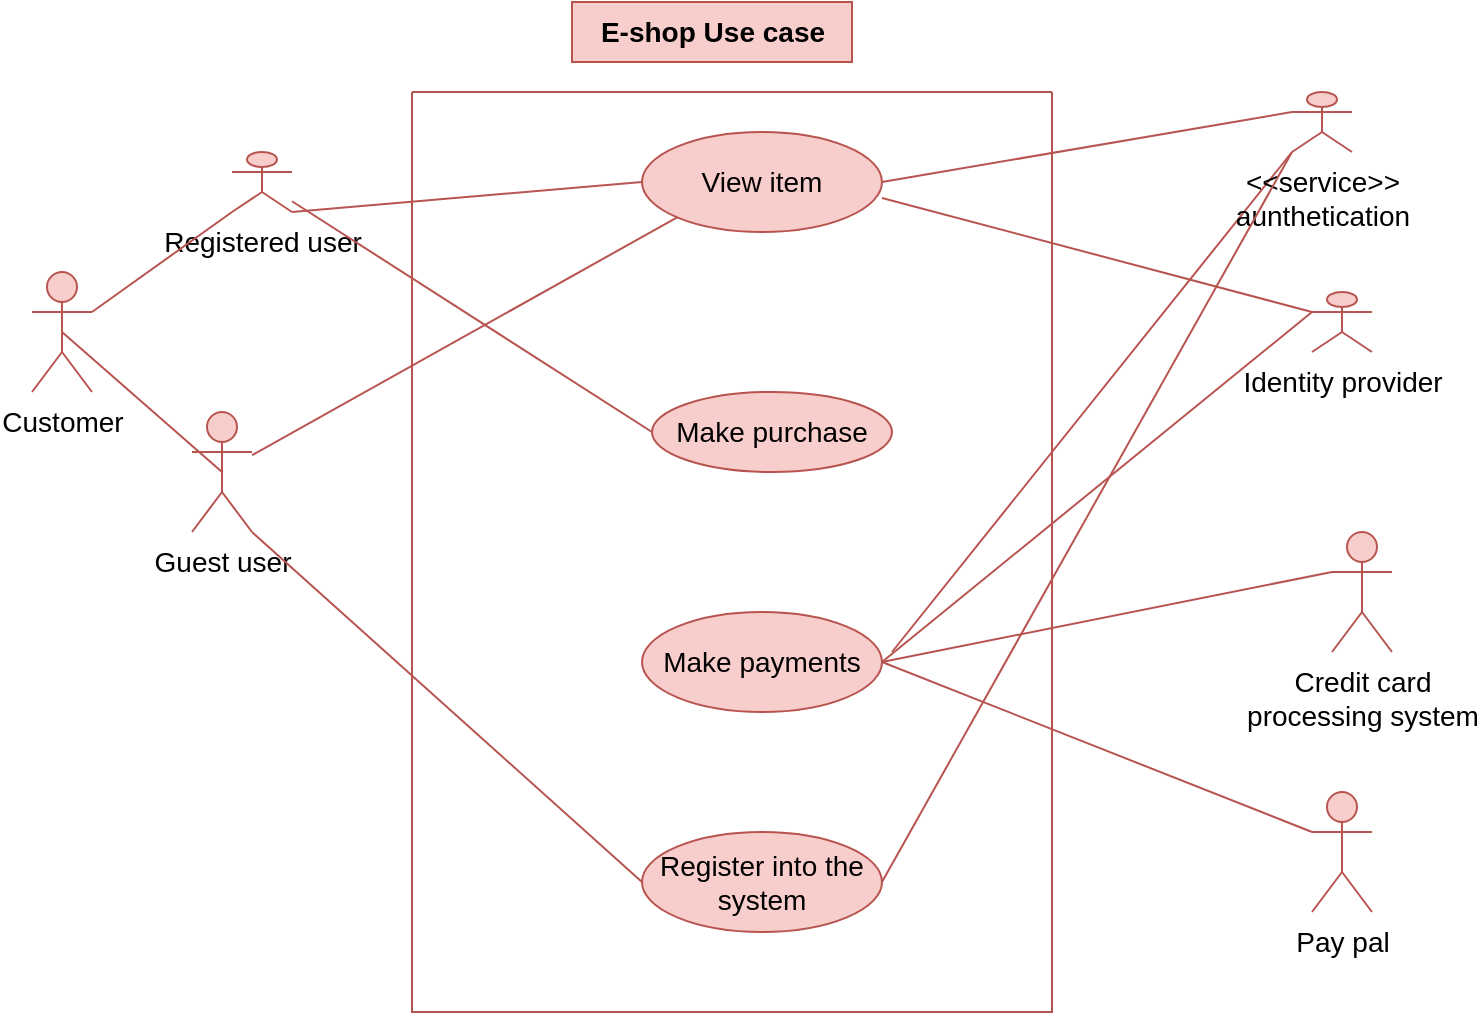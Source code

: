 <mxfile version="20.5.3" type="device"><diagram id="ryVbWSiCIsNhosIu-_Nz" name="Page-1"><mxGraphModel dx="1718" dy="450" grid="1" gridSize="10" guides="1" tooltips="1" connect="1" arrows="1" fold="1" page="1" pageScale="1" pageWidth="850" pageHeight="1100" math="0" shadow="0"><root><mxCell id="0"/><mxCell id="1" parent="0"/><mxCell id="wFrRd7Ay3_wPQPWujCK9-1" value="" style="swimlane;startSize=0;fillColor=#f8cecc;strokeColor=#b85450;" vertex="1" parent="1"><mxGeometry x="200" y="60" width="320" height="460" as="geometry"/></mxCell><mxCell id="wFrRd7Ay3_wPQPWujCK9-7" value="View item" style="ellipse;whiteSpace=wrap;html=1;fontSize=14;fillColor=#f8cecc;strokeColor=#b85450;" vertex="1" parent="wFrRd7Ay3_wPQPWujCK9-1"><mxGeometry x="115" y="20" width="120" height="50" as="geometry"/></mxCell><mxCell id="wFrRd7Ay3_wPQPWujCK9-8" value="Make purchase" style="ellipse;whiteSpace=wrap;html=1;fontSize=14;fillColor=#f8cecc;strokeColor=#b85450;" vertex="1" parent="wFrRd7Ay3_wPQPWujCK9-1"><mxGeometry x="120" y="150" width="120" height="40" as="geometry"/></mxCell><mxCell id="wFrRd7Ay3_wPQPWujCK9-17" value="Make payments" style="ellipse;whiteSpace=wrap;html=1;fontSize=14;fillColor=#f8cecc;strokeColor=#b85450;" vertex="1" parent="wFrRd7Ay3_wPQPWujCK9-1"><mxGeometry x="115" y="260" width="120" height="50" as="geometry"/></mxCell><mxCell id="wFrRd7Ay3_wPQPWujCK9-18" value="Register into the system" style="ellipse;whiteSpace=wrap;html=1;fontSize=14;fillColor=#f8cecc;strokeColor=#b85450;" vertex="1" parent="wFrRd7Ay3_wPQPWujCK9-1"><mxGeometry x="115" y="370" width="120" height="50" as="geometry"/></mxCell><mxCell id="wFrRd7Ay3_wPQPWujCK9-27" value="" style="endArrow=none;html=1;rounded=0;fontSize=14;entryX=0;entryY=1;entryDx=0;entryDy=0;entryPerimeter=0;fillColor=#f8cecc;strokeColor=#b85450;" edge="1" parent="wFrRd7Ay3_wPQPWujCK9-1" target="wFrRd7Ay3_wPQPWujCK9-20"><mxGeometry width="50" height="50" relative="1" as="geometry"><mxPoint x="240" y="280" as="sourcePoint"/><mxPoint x="330" y="160" as="targetPoint"/></mxGeometry></mxCell><mxCell id="wFrRd7Ay3_wPQPWujCK9-2" value="&lt;b&gt;&lt;font style=&quot;font-size: 14px;&quot;&gt;E-shop Use case&lt;/font&gt;&lt;/b&gt;" style="text;html=1;align=center;verticalAlign=middle;resizable=0;points=[];autosize=1;strokeColor=#b85450;fillColor=#f8cecc;" vertex="1" parent="1"><mxGeometry x="280" y="15" width="140" height="30" as="geometry"/></mxCell><mxCell id="wFrRd7Ay3_wPQPWujCK9-3" value="Registered user&lt;br&gt;" style="shape=umlActor;verticalLabelPosition=bottom;verticalAlign=top;html=1;outlineConnect=0;fontSize=14;fillColor=#f8cecc;strokeColor=#b85450;" vertex="1" parent="1"><mxGeometry x="110" y="90" width="30" height="30" as="geometry"/></mxCell><mxCell id="wFrRd7Ay3_wPQPWujCK9-4" value="Customer" style="shape=umlActor;verticalLabelPosition=bottom;verticalAlign=top;html=1;outlineConnect=0;fontSize=14;fillColor=#f8cecc;strokeColor=#b85450;" vertex="1" parent="1"><mxGeometry x="10" y="150" width="30" height="60" as="geometry"/></mxCell><mxCell id="wFrRd7Ay3_wPQPWujCK9-6" value="Guest user&lt;br&gt;" style="shape=umlActor;verticalLabelPosition=bottom;verticalAlign=top;html=1;outlineConnect=0;fontSize=14;fillColor=#f8cecc;strokeColor=#b85450;" vertex="1" parent="1"><mxGeometry x="90" y="220" width="30" height="60" as="geometry"/></mxCell><mxCell id="wFrRd7Ay3_wPQPWujCK9-12" value="" style="endArrow=none;html=1;rounded=0;fontSize=14;exitX=1;exitY=1;exitDx=0;exitDy=0;exitPerimeter=0;entryX=0;entryY=0.5;entryDx=0;entryDy=0;fillColor=#f8cecc;strokeColor=#b85450;" edge="1" parent="1" source="wFrRd7Ay3_wPQPWujCK9-3" target="wFrRd7Ay3_wPQPWujCK9-7"><mxGeometry width="50" height="50" relative="1" as="geometry"><mxPoint x="210" y="200" as="sourcePoint"/><mxPoint x="260" y="150" as="targetPoint"/></mxGeometry></mxCell><mxCell id="wFrRd7Ay3_wPQPWujCK9-13" value="" style="endArrow=none;html=1;rounded=0;fontSize=14;exitX=1;exitY=0.333;exitDx=0;exitDy=0;exitPerimeter=0;entryX=0;entryY=1;entryDx=0;entryDy=0;entryPerimeter=0;fillColor=#f8cecc;strokeColor=#b85450;" edge="1" parent="1" source="wFrRd7Ay3_wPQPWujCK9-4" target="wFrRd7Ay3_wPQPWujCK9-3"><mxGeometry width="50" height="50" relative="1" as="geometry"><mxPoint x="130" y="230" as="sourcePoint"/><mxPoint x="180" y="180" as="targetPoint"/></mxGeometry></mxCell><mxCell id="wFrRd7Ay3_wPQPWujCK9-14" value="" style="endArrow=none;html=1;rounded=0;fontSize=14;entryX=0.5;entryY=0.5;entryDx=0;entryDy=0;entryPerimeter=0;exitX=0.5;exitY=0.5;exitDx=0;exitDy=0;exitPerimeter=0;fillColor=#f8cecc;strokeColor=#b85450;" edge="1" parent="1" source="wFrRd7Ay3_wPQPWujCK9-4" target="wFrRd7Ay3_wPQPWujCK9-6"><mxGeometry width="50" height="50" relative="1" as="geometry"><mxPoint x="130" y="250" as="sourcePoint"/><mxPoint x="180" y="200" as="targetPoint"/></mxGeometry></mxCell><mxCell id="wFrRd7Ay3_wPQPWujCK9-15" value="" style="endArrow=none;html=1;rounded=0;fontSize=14;entryX=0;entryY=1;entryDx=0;entryDy=0;fillColor=#f8cecc;strokeColor=#b85450;" edge="1" parent="1" source="wFrRd7Ay3_wPQPWujCK9-6" target="wFrRd7Ay3_wPQPWujCK9-7"><mxGeometry width="50" height="50" relative="1" as="geometry"><mxPoint x="190" y="260" as="sourcePoint"/><mxPoint x="240" y="210" as="targetPoint"/></mxGeometry></mxCell><mxCell id="wFrRd7Ay3_wPQPWujCK9-16" value="" style="endArrow=none;html=1;rounded=0;fontSize=14;entryX=0;entryY=0.5;entryDx=0;entryDy=0;fillColor=#f8cecc;strokeColor=#b85450;" edge="1" parent="1" source="wFrRd7Ay3_wPQPWujCK9-3" target="wFrRd7Ay3_wPQPWujCK9-8"><mxGeometry width="50" height="50" relative="1" as="geometry"><mxPoint x="250" y="310" as="sourcePoint"/><mxPoint x="300" y="260" as="targetPoint"/></mxGeometry></mxCell><mxCell id="wFrRd7Ay3_wPQPWujCK9-19" value="" style="endArrow=none;html=1;rounded=0;fontSize=14;entryX=1;entryY=1;entryDx=0;entryDy=0;entryPerimeter=0;exitX=0;exitY=0.5;exitDx=0;exitDy=0;fillColor=#f8cecc;strokeColor=#b85450;" edge="1" parent="1" source="wFrRd7Ay3_wPQPWujCK9-18" target="wFrRd7Ay3_wPQPWujCK9-6"><mxGeometry width="50" height="50" relative="1" as="geometry"><mxPoint x="120" y="420" as="sourcePoint"/><mxPoint x="170" y="370" as="targetPoint"/></mxGeometry></mxCell><mxCell id="wFrRd7Ay3_wPQPWujCK9-20" value="&amp;lt;&amp;lt;service&amp;gt;&amp;gt;&lt;br&gt;aunthetication" style="shape=umlActor;verticalLabelPosition=bottom;verticalAlign=top;html=1;outlineConnect=0;fontSize=14;fillColor=#f8cecc;strokeColor=#b85450;" vertex="1" parent="1"><mxGeometry x="640" y="60" width="30" height="30" as="geometry"/></mxCell><mxCell id="wFrRd7Ay3_wPQPWujCK9-21" value="Identity provider" style="shape=umlActor;verticalLabelPosition=bottom;verticalAlign=top;html=1;outlineConnect=0;fontSize=14;fillColor=#f8cecc;strokeColor=#b85450;" vertex="1" parent="1"><mxGeometry x="650" y="160" width="30" height="30" as="geometry"/></mxCell><mxCell id="wFrRd7Ay3_wPQPWujCK9-22" value="Pay pal" style="shape=umlActor;verticalLabelPosition=bottom;verticalAlign=top;html=1;outlineConnect=0;fontSize=14;fillColor=#f8cecc;strokeColor=#b85450;" vertex="1" parent="1"><mxGeometry x="650" y="410" width="30" height="60" as="geometry"/></mxCell><mxCell id="wFrRd7Ay3_wPQPWujCK9-23" value="Credit card&lt;br&gt;processing system" style="shape=umlActor;verticalLabelPosition=bottom;verticalAlign=top;html=1;outlineConnect=0;fontSize=14;fillColor=#f8cecc;strokeColor=#b85450;" vertex="1" parent="1"><mxGeometry x="660" y="280" width="30" height="60" as="geometry"/></mxCell><mxCell id="wFrRd7Ay3_wPQPWujCK9-24" value="" style="endArrow=none;html=1;rounded=0;fontSize=14;entryX=0;entryY=0.333;entryDx=0;entryDy=0;entryPerimeter=0;exitX=1;exitY=0.5;exitDx=0;exitDy=0;fillColor=#f8cecc;strokeColor=#b85450;" edge="1" parent="1" source="wFrRd7Ay3_wPQPWujCK9-17" target="wFrRd7Ay3_wPQPWujCK9-21"><mxGeometry width="50" height="50" relative="1" as="geometry"><mxPoint x="560" y="200" as="sourcePoint"/><mxPoint x="610" y="150" as="targetPoint"/></mxGeometry></mxCell><mxCell id="wFrRd7Ay3_wPQPWujCK9-25" value="" style="endArrow=none;html=1;rounded=0;fontSize=14;entryX=0;entryY=0.333;entryDx=0;entryDy=0;entryPerimeter=0;exitX=1;exitY=0.5;exitDx=0;exitDy=0;fillColor=#f8cecc;strokeColor=#b85450;" edge="1" parent="1" source="wFrRd7Ay3_wPQPWujCK9-17" target="wFrRd7Ay3_wPQPWujCK9-23"><mxGeometry width="50" height="50" relative="1" as="geometry"><mxPoint x="510" y="420" as="sourcePoint"/><mxPoint x="560" y="370" as="targetPoint"/></mxGeometry></mxCell><mxCell id="wFrRd7Ay3_wPQPWujCK9-26" value="" style="endArrow=none;html=1;rounded=0;fontSize=14;entryX=0;entryY=0.333;entryDx=0;entryDy=0;entryPerimeter=0;exitX=1;exitY=0.5;exitDx=0;exitDy=0;fillColor=#f8cecc;strokeColor=#b85450;" edge="1" parent="1" source="wFrRd7Ay3_wPQPWujCK9-17" target="wFrRd7Ay3_wPQPWujCK9-22"><mxGeometry width="50" height="50" relative="1" as="geometry"><mxPoint x="580" y="450" as="sourcePoint"/><mxPoint x="630" y="400" as="targetPoint"/></mxGeometry></mxCell><mxCell id="wFrRd7Ay3_wPQPWujCK9-29" value="" style="endArrow=none;html=1;rounded=0;fontSize=14;exitX=1;exitY=0.5;exitDx=0;exitDy=0;entryX=0;entryY=0.333;entryDx=0;entryDy=0;entryPerimeter=0;fillColor=#f8cecc;strokeColor=#b85450;" edge="1" parent="1" source="wFrRd7Ay3_wPQPWujCK9-7" target="wFrRd7Ay3_wPQPWujCK9-20"><mxGeometry width="50" height="50" relative="1" as="geometry"><mxPoint x="530" y="140" as="sourcePoint"/><mxPoint x="580" y="90" as="targetPoint"/></mxGeometry></mxCell><mxCell id="wFrRd7Ay3_wPQPWujCK9-30" value="" style="endArrow=none;html=1;rounded=0;fontSize=14;exitX=1;exitY=0.66;exitDx=0;exitDy=0;exitPerimeter=0;entryX=0;entryY=0.333;entryDx=0;entryDy=0;entryPerimeter=0;fillColor=#f8cecc;strokeColor=#b85450;" edge="1" parent="1" source="wFrRd7Ay3_wPQPWujCK9-7" target="wFrRd7Ay3_wPQPWujCK9-21"><mxGeometry width="50" height="50" relative="1" as="geometry"><mxPoint x="470" y="210" as="sourcePoint"/><mxPoint x="520" y="160" as="targetPoint"/></mxGeometry></mxCell><mxCell id="wFrRd7Ay3_wPQPWujCK9-31" value="" style="endArrow=none;html=1;rounded=0;fontSize=14;entryX=0;entryY=1;entryDx=0;entryDy=0;entryPerimeter=0;exitX=1;exitY=0.5;exitDx=0;exitDy=0;fillColor=#f8cecc;strokeColor=#b85450;" edge="1" parent="1" source="wFrRd7Ay3_wPQPWujCK9-18" target="wFrRd7Ay3_wPQPWujCK9-20"><mxGeometry width="50" height="50" relative="1" as="geometry"><mxPoint x="550" y="170" as="sourcePoint"/><mxPoint x="600" y="120" as="targetPoint"/></mxGeometry></mxCell></root></mxGraphModel></diagram></mxfile>